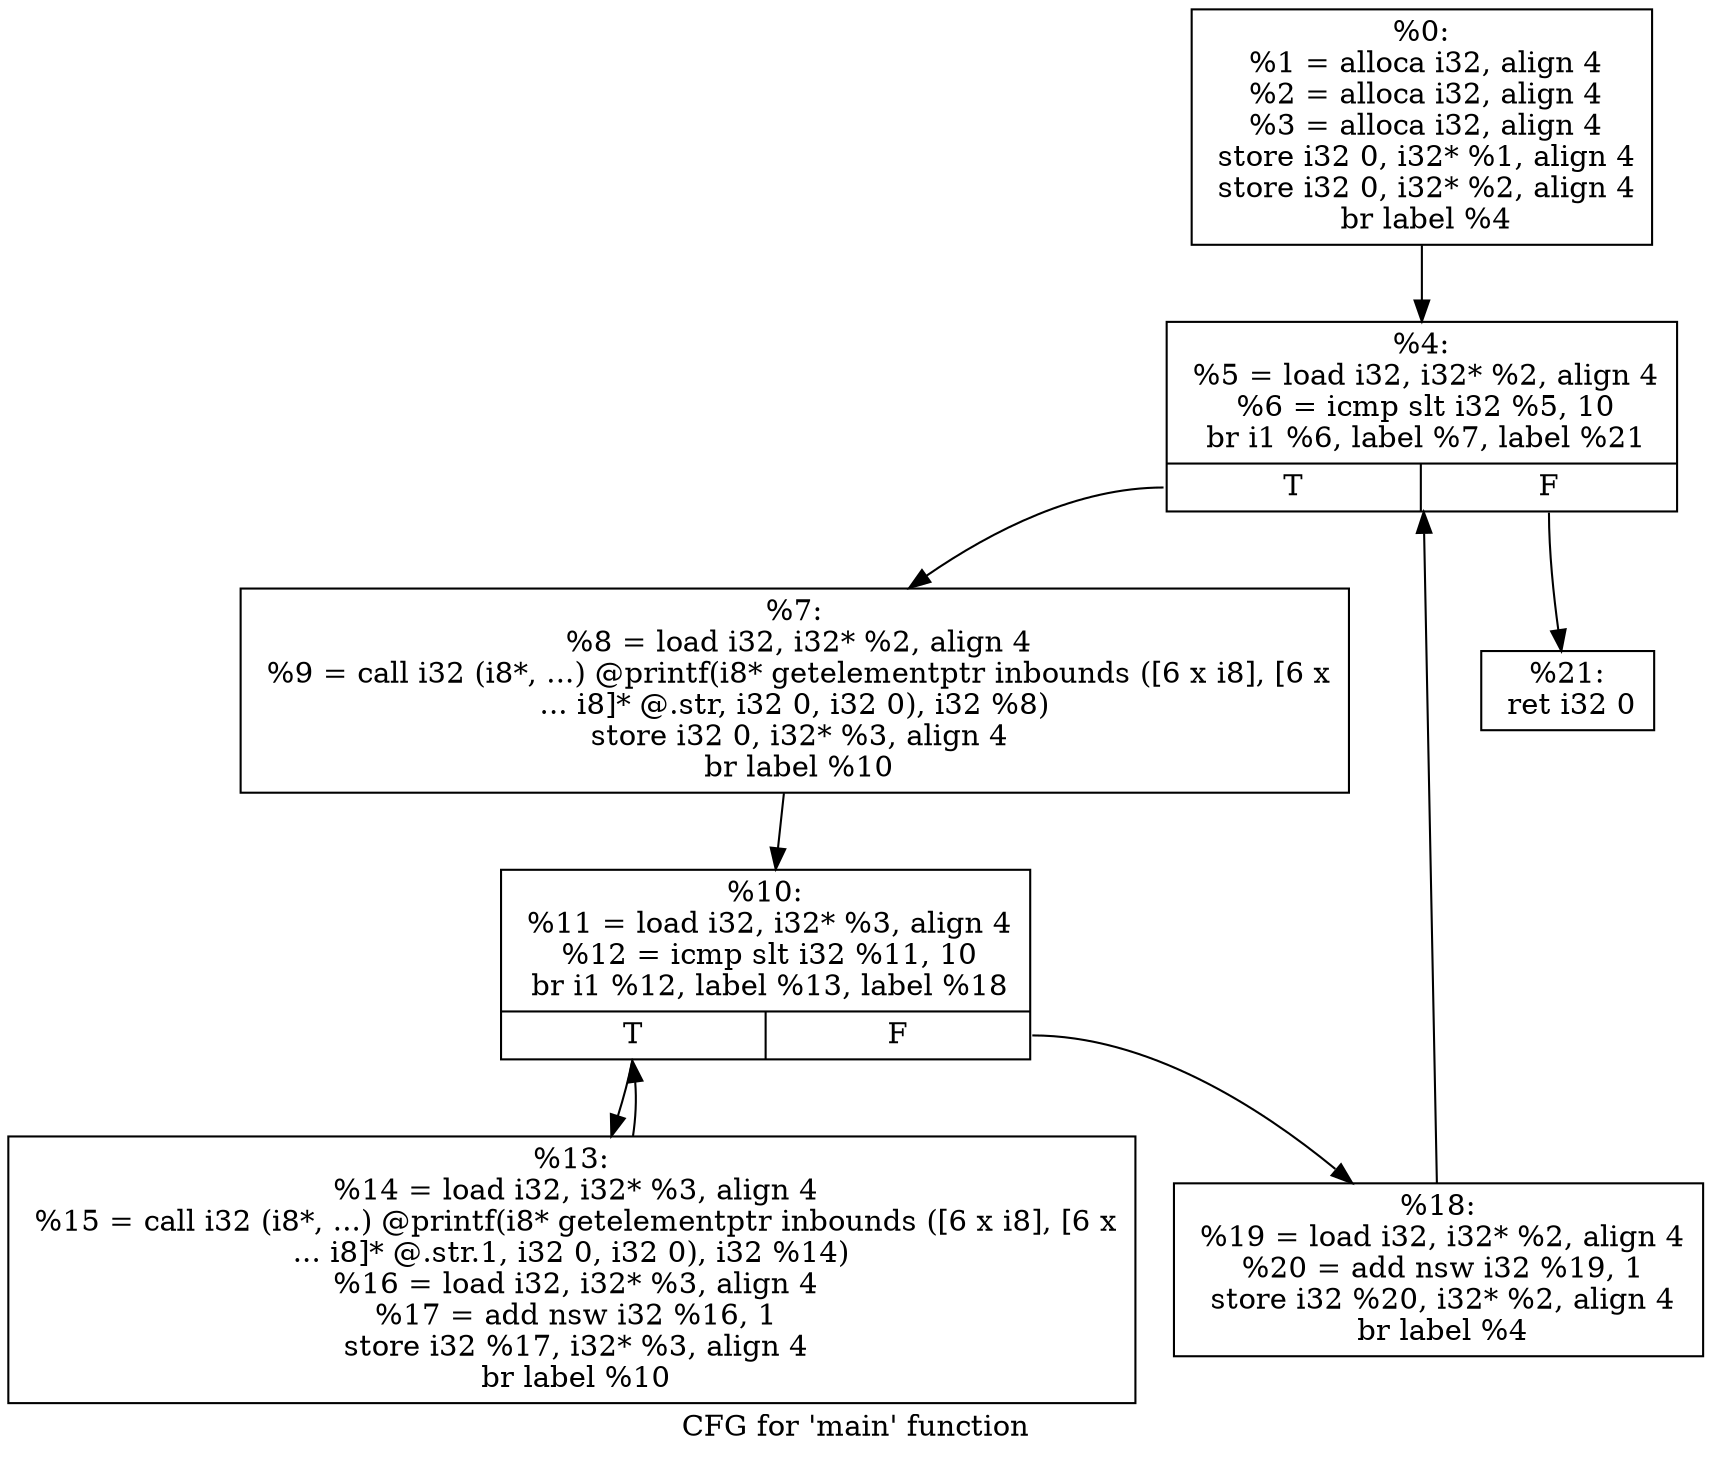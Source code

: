 digraph "CFG for 'main' function" {
	label="CFG for 'main' function";

	Node0x7fcca6d091d0 [shape=record,label="{%0:\n  %1 = alloca i32, align 4\n  %2 = alloca i32, align 4\n  %3 = alloca i32, align 4\n  store i32 0, i32* %1, align 4\n  store i32 0, i32* %2, align 4\n  br label %4\n}"];
	Node0x7fcca6d091d0 -> Node0x7fcca6d14c10;
	Node0x7fcca6d14c10 [shape=record,label="{%4:\n  %5 = load i32, i32* %2, align 4\n  %6 = icmp slt i32 %5, 10\n  br i1 %6, label %7, label %21\n|{<s0>T|<s1>F}}"];
	Node0x7fcca6d14c10:s0 -> Node0x7fcca6d14e00;
	Node0x7fcca6d14c10:s1 -> Node0x7fcca6d14e90;
	Node0x7fcca6d14e00 [shape=record,label="{%7:\n  %8 = load i32, i32* %2, align 4\n  %9 = call i32 (i8*, ...) @printf(i8* getelementptr inbounds ([6 x i8], [6 x\n... i8]* @.str, i32 0, i32 0), i32 %8)\n  store i32 0, i32* %3, align 4\n  br label %10\n}"];
	Node0x7fcca6d14e00 -> Node0x7fcca6d15510;
	Node0x7fcca6d15510 [shape=record,label="{%10:\n  %11 = load i32, i32* %3, align 4\n  %12 = icmp slt i32 %11, 10\n  br i1 %12, label %13, label %18\n|{<s0>T|<s1>F}}"];
	Node0x7fcca6d15510:s0 -> Node0x7fcca6d156d0;
	Node0x7fcca6d15510:s1 -> Node0x7fcca6d15720;
	Node0x7fcca6d156d0 [shape=record,label="{%13:\n  %14 = load i32, i32* %3, align 4\n  %15 = call i32 (i8*, ...) @printf(i8* getelementptr inbounds ([6 x i8], [6 x\n... i8]* @.str.1, i32 0, i32 0), i32 %14)\n  %16 = load i32, i32* %3, align 4\n  %17 = add nsw i32 %16, 1\n  store i32 %17, i32* %3, align 4\n  br label %10\n}"];
	Node0x7fcca6d156d0 -> Node0x7fcca6d15510;
	Node0x7fcca6d15720 [shape=record,label="{%18:\n  %19 = load i32, i32* %2, align 4\n  %20 = add nsw i32 %19, 1\n  store i32 %20, i32* %2, align 4\n  br label %4\n}"];
	Node0x7fcca6d15720 -> Node0x7fcca6d14c10;
	Node0x7fcca6d14e90 [shape=record,label="{%21:\n  ret i32 0\n}"];
}
